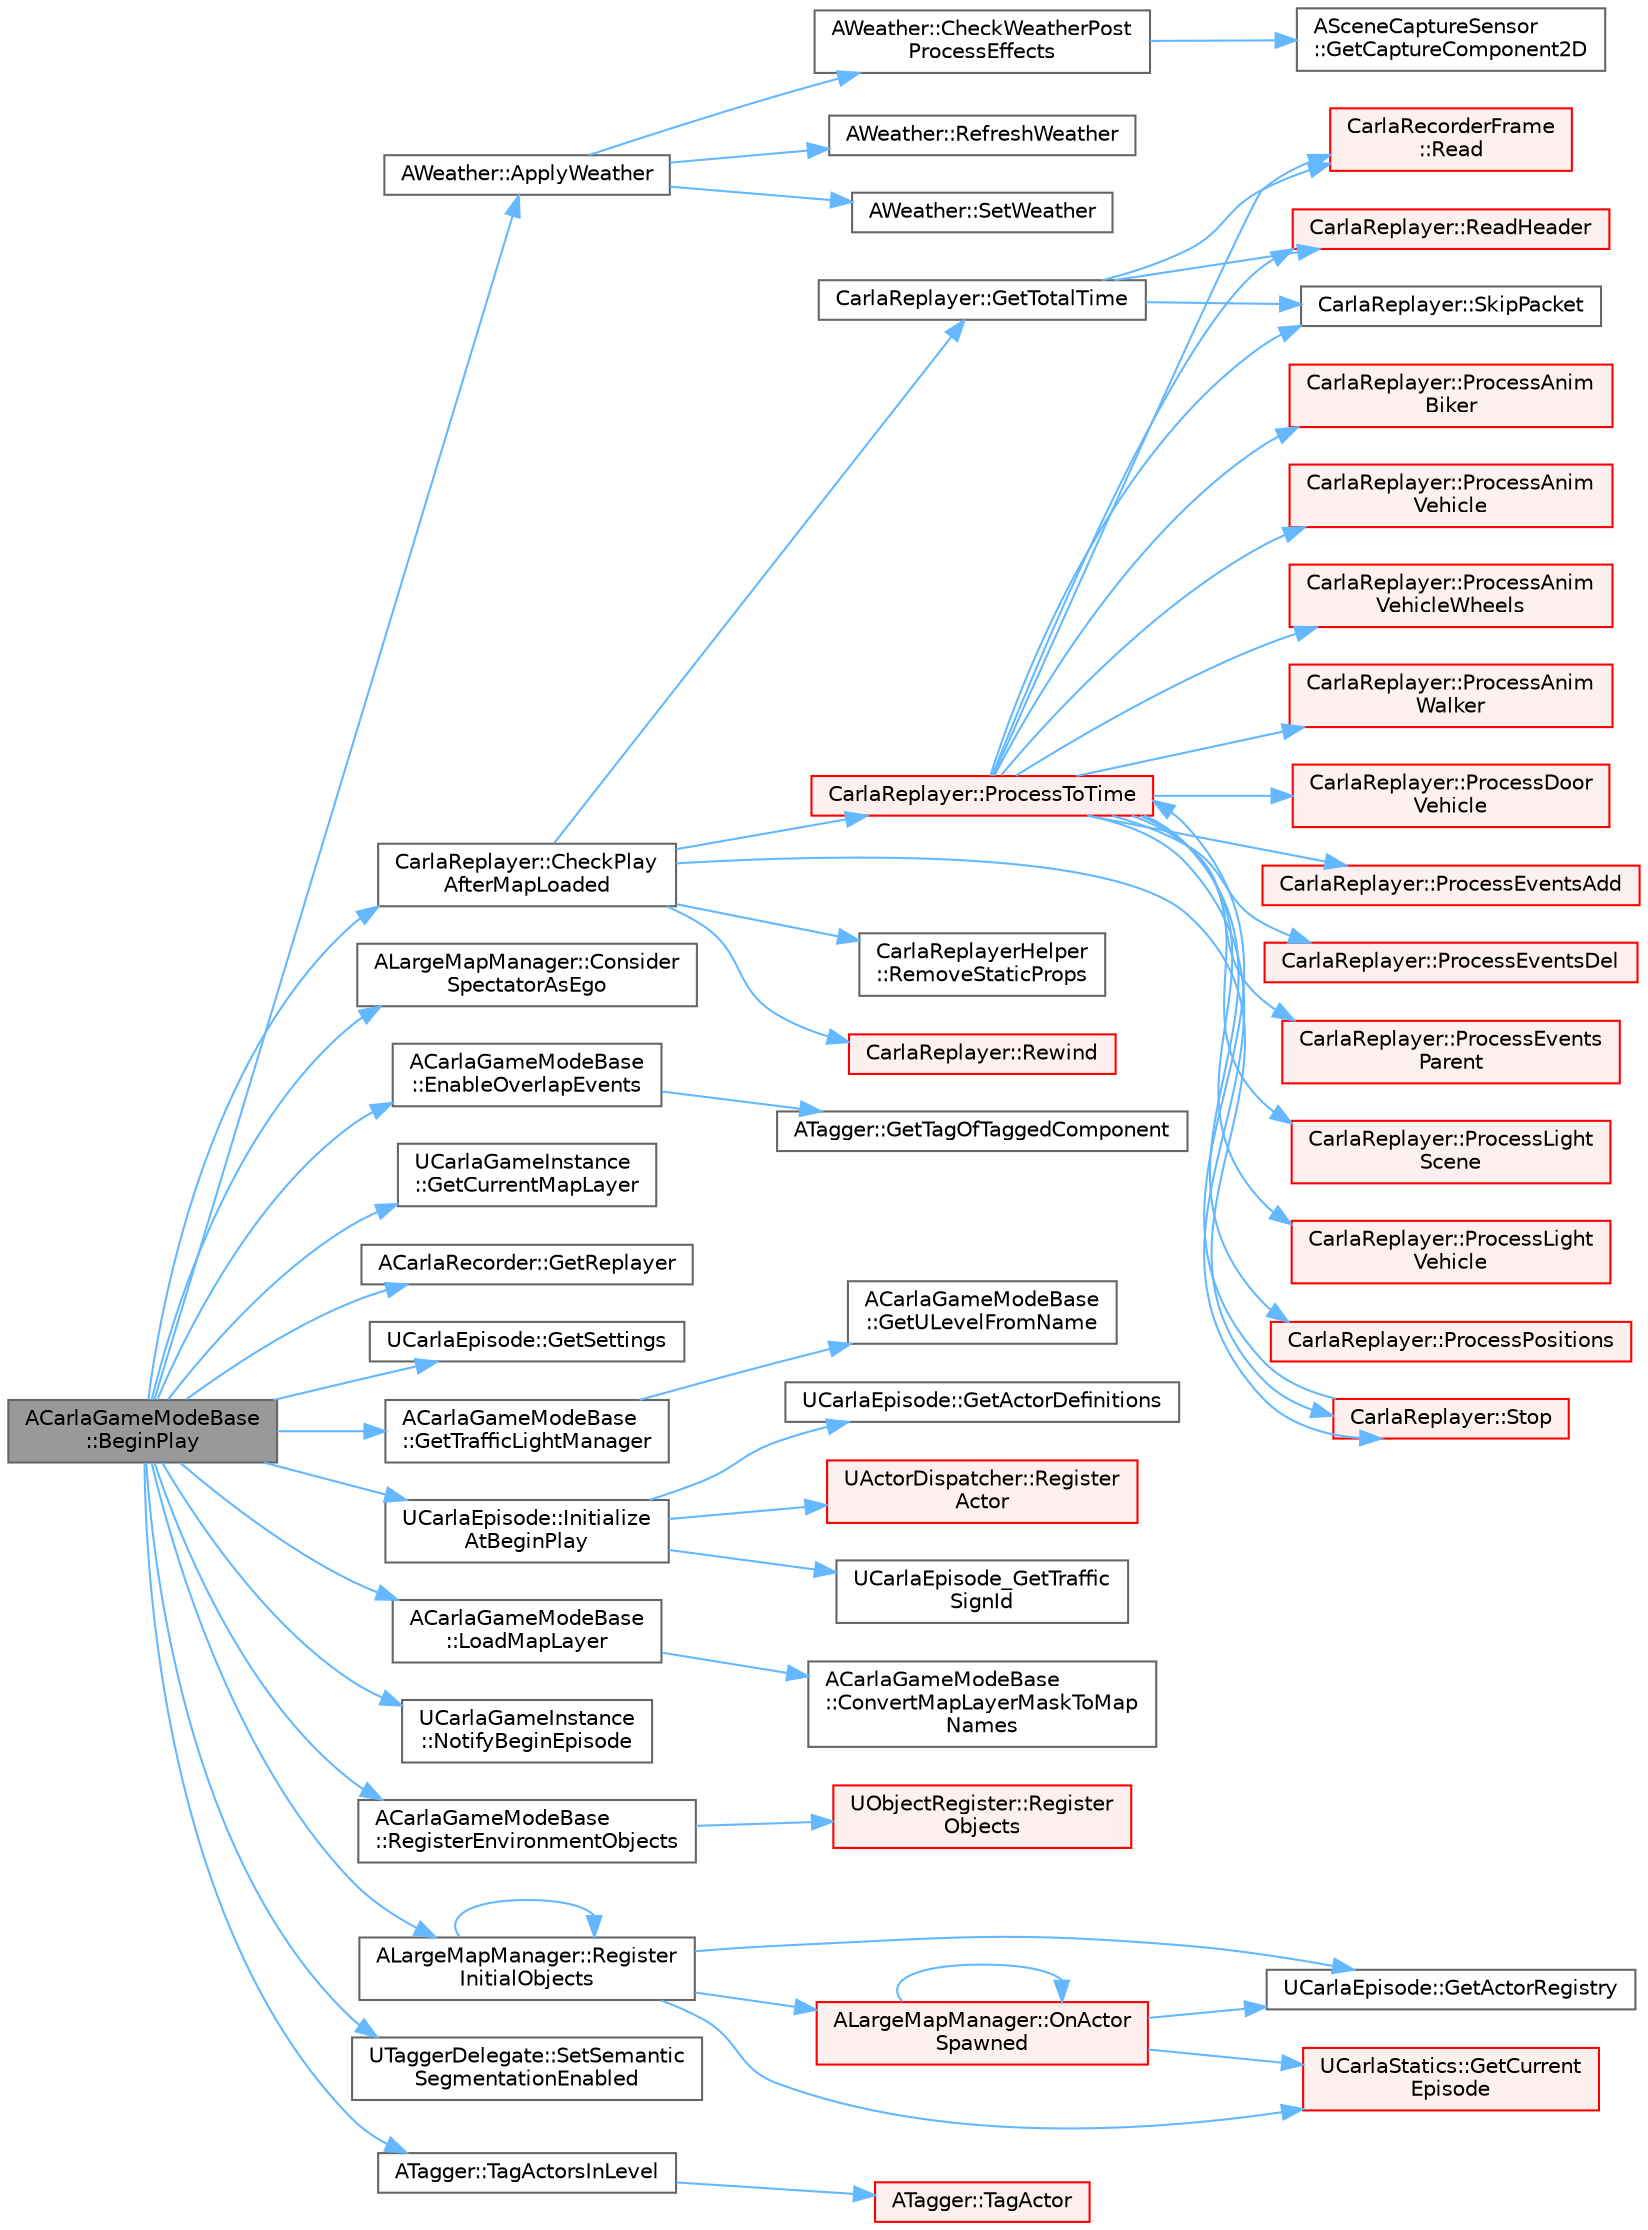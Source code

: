 digraph "ACarlaGameModeBase::BeginPlay"
{
 // INTERACTIVE_SVG=YES
 // LATEX_PDF_SIZE
  bgcolor="transparent";
  edge [fontname=Helvetica,fontsize=10,labelfontname=Helvetica,labelfontsize=10];
  node [fontname=Helvetica,fontsize=10,shape=box,height=0.2,width=0.4];
  rankdir="LR";
  Node1 [id="Node000001",label="ACarlaGameModeBase\l::BeginPlay",height=0.2,width=0.4,color="gray40", fillcolor="grey60", style="filled", fontcolor="black",tooltip=" "];
  Node1 -> Node2 [id="edge1_Node000001_Node000002",color="steelblue1",style="solid",tooltip=" "];
  Node2 [id="Node000002",label="AWeather::ApplyWeather",height=0.2,width=0.4,color="grey40", fillcolor="white", style="filled",URL="$de/d75/classAWeather.html#a68bfc749cd33e48219c3d7839cc8ddee",tooltip="Update the weather parameters and notifies it to the blueprint's event"];
  Node2 -> Node3 [id="edge2_Node000002_Node000003",color="steelblue1",style="solid",tooltip=" "];
  Node3 [id="Node000003",label="AWeather::CheckWeatherPost\lProcessEffects",height=0.2,width=0.4,color="grey40", fillcolor="white", style="filled",URL="$de/d75/classAWeather.html#a924ac29b9a6ab92c8137da8661e2b35a",tooltip=" "];
  Node3 -> Node4 [id="edge3_Node000003_Node000004",color="steelblue1",style="solid",tooltip=" "];
  Node4 [id="Node000004",label="ASceneCaptureSensor\l::GetCaptureComponent2D",height=0.2,width=0.4,color="grey40", fillcolor="white", style="filled",URL="$d4/d60/classASceneCaptureSensor.html#a6abb372aa02dac0b573a671ccc74714d",tooltip=" "];
  Node2 -> Node5 [id="edge4_Node000002_Node000005",color="steelblue1",style="solid",tooltip=" "];
  Node5 [id="Node000005",label="AWeather::RefreshWeather",height=0.2,width=0.4,color="grey40", fillcolor="white", style="filled",URL="$de/d75/classAWeather.html#abfa22fbe6e2940b283a6b186aec0cd60",tooltip=" "];
  Node2 -> Node6 [id="edge5_Node000002_Node000006",color="steelblue1",style="solid",tooltip=" "];
  Node6 [id="Node000006",label="AWeather::SetWeather",height=0.2,width=0.4,color="grey40", fillcolor="white", style="filled",URL="$de/d75/classAWeather.html#a1d5e23c1fd032babebd0a258aa555cdf",tooltip="Update the weather parameters without notifing it to the blueprint's event"];
  Node1 -> Node7 [id="edge6_Node000001_Node000007",color="steelblue1",style="solid",tooltip=" "];
  Node7 [id="Node000007",label="CarlaReplayer::CheckPlay\lAfterMapLoaded",height=0.2,width=0.4,color="grey40", fillcolor="white", style="filled",URL="$dc/dc6/classCarlaReplayer.html#ac70d3dbe1f79ffd25a695ec3bd2485e6",tooltip=" "];
  Node7 -> Node8 [id="edge7_Node000007_Node000008",color="steelblue1",style="solid",tooltip=" "];
  Node8 [id="Node000008",label="CarlaReplayer::GetTotalTime",height=0.2,width=0.4,color="grey40", fillcolor="white", style="filled",URL="$dc/dc6/classCarlaReplayer.html#a324267de6b4818acf1d577d4e62f7a0e",tooltip=" "];
  Node8 -> Node9 [id="edge8_Node000008_Node000009",color="steelblue1",style="solid",tooltip=" "];
  Node9 [id="Node000009",label="CarlaRecorderFrame\l::Read",height=0.2,width=0.4,color="red", fillcolor="#FFF0F0", style="filled",URL="$d9/df8/structCarlaRecorderFrame.html#afd74875fdf10b396fc36c56ae1f89f0d",tooltip=" "];
  Node8 -> Node11 [id="edge9_Node000008_Node000011",color="steelblue1",style="solid",tooltip=" "];
  Node11 [id="Node000011",label="CarlaReplayer::ReadHeader",height=0.2,width=0.4,color="red", fillcolor="#FFF0F0", style="filled",URL="$dc/dc6/classCarlaReplayer.html#a6aff6b42446e61dd5ea2efcd7fa93fb1",tooltip=" "];
  Node8 -> Node12 [id="edge10_Node000008_Node000012",color="steelblue1",style="solid",tooltip=" "];
  Node12 [id="Node000012",label="CarlaReplayer::SkipPacket",height=0.2,width=0.4,color="grey40", fillcolor="white", style="filled",URL="$dc/dc6/classCarlaReplayer.html#a02e158d388f249b418bf4935bfd831b4",tooltip=" "];
  Node7 -> Node13 [id="edge11_Node000007_Node000013",color="steelblue1",style="solid",tooltip=" "];
  Node13 [id="Node000013",label="CarlaReplayer::ProcessToTime",height=0.2,width=0.4,color="red", fillcolor="#FFF0F0", style="filled",URL="$dc/dc6/classCarlaReplayer.html#ae0a5643d88257bdceb9e12d5c33194cb",tooltip=" "];
  Node13 -> Node14 [id="edge12_Node000013_Node000014",color="steelblue1",style="solid",tooltip=" "];
  Node14 [id="Node000014",label="CarlaReplayer::ProcessAnim\lBiker",height=0.2,width=0.4,color="red", fillcolor="#FFF0F0", style="filled",URL="$dc/dc6/classCarlaReplayer.html#ab8f3012d1c7810dedfaaedacd0e1e601",tooltip=" "];
  Node13 -> Node21 [id="edge13_Node000013_Node000021",color="steelblue1",style="solid",tooltip=" "];
  Node21 [id="Node000021",label="CarlaReplayer::ProcessAnim\lVehicle",height=0.2,width=0.4,color="red", fillcolor="#FFF0F0", style="filled",URL="$dc/dc6/classCarlaReplayer.html#a3e7f6d573e365e8286fff2d364508898",tooltip=" "];
  Node13 -> Node24 [id="edge14_Node000013_Node000024",color="steelblue1",style="solid",tooltip=" "];
  Node24 [id="Node000024",label="CarlaReplayer::ProcessAnim\lVehicleWheels",height=0.2,width=0.4,color="red", fillcolor="#FFF0F0", style="filled",URL="$dc/dc6/classCarlaReplayer.html#a36173bcde3a636cea162c3570c66b849",tooltip=" "];
  Node13 -> Node29 [id="edge15_Node000013_Node000029",color="steelblue1",style="solid",tooltip=" "];
  Node29 [id="Node000029",label="CarlaReplayer::ProcessAnim\lWalker",height=0.2,width=0.4,color="red", fillcolor="#FFF0F0", style="filled",URL="$dc/dc6/classCarlaReplayer.html#aaea1d59cb968cbf79045a141601195d5",tooltip=" "];
  Node13 -> Node34 [id="edge16_Node000013_Node000034",color="steelblue1",style="solid",tooltip=" "];
  Node34 [id="Node000034",label="CarlaReplayer::ProcessDoor\lVehicle",height=0.2,width=0.4,color="red", fillcolor="#FFF0F0", style="filled",URL="$dc/dc6/classCarlaReplayer.html#a071af99588aa50267f1dffb275811397",tooltip=" "];
  Node13 -> Node37 [id="edge17_Node000013_Node000037",color="steelblue1",style="solid",tooltip=" "];
  Node37 [id="Node000037",label="CarlaReplayer::ProcessEventsAdd",height=0.2,width=0.4,color="red", fillcolor="#FFF0F0", style="filled",URL="$dc/dc6/classCarlaReplayer.html#a929a7a4c79086339485caba9f6562c8e",tooltip=" "];
  Node13 -> Node134 [id="edge18_Node000013_Node000134",color="steelblue1",style="solid",tooltip=" "];
  Node134 [id="Node000134",label="CarlaReplayer::ProcessEventsDel",height=0.2,width=0.4,color="red", fillcolor="#FFF0F0", style="filled",URL="$dc/dc6/classCarlaReplayer.html#a0281a0aff5b8977886de1709482309f9",tooltip=" "];
  Node13 -> Node137 [id="edge19_Node000013_Node000137",color="steelblue1",style="solid",tooltip=" "];
  Node137 [id="Node000137",label="CarlaReplayer::ProcessEvents\lParent",height=0.2,width=0.4,color="red", fillcolor="#FFF0F0", style="filled",URL="$dc/dc6/classCarlaReplayer.html#a5ed2b19174f18dd9bcd55c289f106719",tooltip=" "];
  Node13 -> Node147 [id="edge20_Node000013_Node000147",color="steelblue1",style="solid",tooltip=" "];
  Node147 [id="Node000147",label="CarlaReplayer::ProcessLight\lScene",height=0.2,width=0.4,color="red", fillcolor="#FFF0F0", style="filled",URL="$dc/dc6/classCarlaReplayer.html#ac49243de822059c6b5560d438882a171",tooltip=" "];
  Node13 -> Node151 [id="edge21_Node000013_Node000151",color="steelblue1",style="solid",tooltip=" "];
  Node151 [id="Node000151",label="CarlaReplayer::ProcessLight\lVehicle",height=0.2,width=0.4,color="red", fillcolor="#FFF0F0", style="filled",URL="$dc/dc6/classCarlaReplayer.html#a2c4b8d27ebb7bbb0b5e9582182868f71",tooltip=" "];
  Node13 -> Node155 [id="edge22_Node000013_Node000155",color="steelblue1",style="solid",tooltip=" "];
  Node155 [id="Node000155",label="CarlaReplayer::ProcessPositions",height=0.2,width=0.4,color="red", fillcolor="#FFF0F0", style="filled",URL="$dc/dc6/classCarlaReplayer.html#a5541e07e46c1aa34571834f7bcceb243",tooltip=" "];
  Node13 -> Node9 [id="edge23_Node000013_Node000009",color="steelblue1",style="solid",tooltip=" "];
  Node13 -> Node11 [id="edge24_Node000013_Node000011",color="steelblue1",style="solid",tooltip=" "];
  Node13 -> Node12 [id="edge25_Node000013_Node000012",color="steelblue1",style="solid",tooltip=" "];
  Node13 -> Node175 [id="edge26_Node000013_Node000175",color="steelblue1",style="solid",tooltip=" "];
  Node175 [id="Node000175",label="CarlaReplayer::Stop",height=0.2,width=0.4,color="red", fillcolor="#FFF0F0", style="filled",URL="$dc/dc6/classCarlaReplayer.html#af627917f2c95135fb11b59af4f65dbf7",tooltip=" "];
  Node175 -> Node13 [id="edge27_Node000175_Node000013",color="steelblue1",style="solid",tooltip=" "];
  Node7 -> Node187 [id="edge28_Node000007_Node000187",color="steelblue1",style="solid",tooltip=" "];
  Node187 [id="Node000187",label="CarlaReplayerHelper\l::RemoveStaticProps",height=0.2,width=0.4,color="grey40", fillcolor="white", style="filled",URL="$d8/d27/classCarlaReplayerHelper.html#a4a7ad587fb26ad98c0ef52370dbcb818",tooltip=" "];
  Node7 -> Node188 [id="edge29_Node000007_Node000188",color="steelblue1",style="solid",tooltip=" "];
  Node188 [id="Node000188",label="CarlaReplayer::Rewind",height=0.2,width=0.4,color="red", fillcolor="#FFF0F0", style="filled",URL="$dc/dc6/classCarlaReplayer.html#a0db4e34019631504494ef277f9a54402",tooltip=" "];
  Node7 -> Node175 [id="edge30_Node000007_Node000175",color="steelblue1",style="solid",tooltip=" "];
  Node1 -> Node190 [id="edge31_Node000001_Node000190",color="steelblue1",style="solid",tooltip=" "];
  Node190 [id="Node000190",label="ALargeMapManager::Consider\lSpectatorAsEgo",height=0.2,width=0.4,color="grey40", fillcolor="white", style="filled",URL="$d9/d4b/classALargeMapManager.html#a3666920dc5d5e9577398a8b9857d8d0c",tooltip=" "];
  Node1 -> Node191 [id="edge32_Node000001_Node000191",color="steelblue1",style="solid",tooltip=" "];
  Node191 [id="Node000191",label="ACarlaGameModeBase\l::EnableOverlapEvents",height=0.2,width=0.4,color="grey40", fillcolor="white", style="filled",URL="$db/de5/classACarlaGameModeBase.html#a7dd10c64eebf82208233f891c7b23062",tooltip=" "];
  Node191 -> Node119 [id="edge33_Node000191_Node000119",color="steelblue1",style="solid",tooltip=" "];
  Node119 [id="Node000119",label="ATagger::GetTagOfTaggedComponent",height=0.2,width=0.4,color="grey40", fillcolor="white", style="filled",URL="$da/d86/classATagger.html#a1fbf1e4054acac5814c5521796a410a2",tooltip="Retrieve the tag of an already tagged component."];
  Node1 -> Node192 [id="edge34_Node000001_Node000192",color="steelblue1",style="solid",tooltip=" "];
  Node192 [id="Node000192",label="UCarlaGameInstance\l::GetCurrentMapLayer",height=0.2,width=0.4,color="grey40", fillcolor="white", style="filled",URL="$da/d55/classUCarlaGameInstance.html#ae289e5d137078a57f554310e5793f39c",tooltip=" "];
  Node1 -> Node193 [id="edge35_Node000001_Node000193",color="steelblue1",style="solid",tooltip=" "];
  Node193 [id="Node000193",label="ACarlaRecorder::GetReplayer",height=0.2,width=0.4,color="grey40", fillcolor="white", style="filled",URL="$dd/db9/classACarlaRecorder.html#a5604bb42ea25170acbe80e7f08e09c09",tooltip=" "];
  Node1 -> Node194 [id="edge36_Node000001_Node000194",color="steelblue1",style="solid",tooltip=" "];
  Node194 [id="Node000194",label="UCarlaEpisode::GetSettings",height=0.2,width=0.4,color="grey40", fillcolor="white", style="filled",URL="$dc/d84/classUCarlaEpisode.html#a960dee146fcbc7c8b38e94a2971d5b32",tooltip=" "];
  Node1 -> Node195 [id="edge37_Node000001_Node000195",color="steelblue1",style="solid",tooltip=" "];
  Node195 [id="Node000195",label="ACarlaGameModeBase\l::GetTrafficLightManager",height=0.2,width=0.4,color="grey40", fillcolor="white", style="filled",URL="$db/de5/classACarlaGameModeBase.html#acea78061bf6cff17ed6adb6b84da73f6",tooltip=" "];
  Node195 -> Node196 [id="edge38_Node000195_Node000196",color="steelblue1",style="solid",tooltip=" "];
  Node196 [id="Node000196",label="ACarlaGameModeBase\l::GetULevelFromName",height=0.2,width=0.4,color="grey40", fillcolor="white", style="filled",URL="$db/de5/classACarlaGameModeBase.html#a968e6a94c33bd32539cb5aa370e66580",tooltip=" "];
  Node1 -> Node197 [id="edge39_Node000001_Node000197",color="steelblue1",style="solid",tooltip=" "];
  Node197 [id="Node000197",label="UCarlaEpisode::Initialize\lAtBeginPlay",height=0.2,width=0.4,color="grey40", fillcolor="white", style="filled",URL="$dc/d84/classUCarlaEpisode.html#aa93ee8963c92ced93541166de457f5ff",tooltip=" "];
  Node197 -> Node198 [id="edge40_Node000197_Node000198",color="steelblue1",style="solid",tooltip=" "];
  Node198 [id="Node000198",label="UCarlaEpisode::GetActorDefinitions",height=0.2,width=0.4,color="grey40", fillcolor="white", style="filled",URL="$dc/d84/classUCarlaEpisode.html#a42e365895f6c37fa2a269f29bdce3d43",tooltip="Return the list of actor definitions that are available to be spawned this episode."];
  Node197 -> Node100 [id="edge41_Node000197_Node000100",color="steelblue1",style="solid",tooltip=" "];
  Node100 [id="Node000100",label="UActorDispatcher::Register\lActor",height=0.2,width=0.4,color="red", fillcolor="#FFF0F0", style="filled",URL="$d7/d90/classUActorDispatcher.html#a709f954e759fc202b64ef129c83ad77c",tooltip="Register an actor that was not created using \"SpawnActor\" function but that should be kept in the reg..."];
  Node197 -> Node199 [id="edge42_Node000197_Node000199",color="steelblue1",style="solid",tooltip=" "];
  Node199 [id="Node000199",label="UCarlaEpisode_GetTraffic\lSignId",height=0.2,width=0.4,color="grey40", fillcolor="white", style="filled",URL="$d6/dd9/CarlaEpisode_8cpp.html#a9626820441bd7303706356f62d414849",tooltip=" "];
  Node1 -> Node200 [id="edge43_Node000001_Node000200",color="steelblue1",style="solid",tooltip=" "];
  Node200 [id="Node000200",label="ACarlaGameModeBase\l::LoadMapLayer",height=0.2,width=0.4,color="grey40", fillcolor="white", style="filled",URL="$db/de5/classACarlaGameModeBase.html#a58186dee417c080ca68541f4d2d0c52b",tooltip=" "];
  Node200 -> Node201 [id="edge44_Node000200_Node000201",color="steelblue1",style="solid",tooltip=" "];
  Node201 [id="Node000201",label="ACarlaGameModeBase\l::ConvertMapLayerMaskToMap\lNames",height=0.2,width=0.4,color="grey40", fillcolor="white", style="filled",URL="$db/de5/classACarlaGameModeBase.html#a9f10298d9ca477ff5c427476a56c8ef5",tooltip=" "];
  Node1 -> Node202 [id="edge45_Node000001_Node000202",color="steelblue1",style="solid",tooltip=" "];
  Node202 [id="Node000202",label="UCarlaGameInstance\l::NotifyBeginEpisode",height=0.2,width=0.4,color="grey40", fillcolor="white", style="filled",URL="$da/d55/classUCarlaGameInstance.html#a8c4a1f58e026f01dc18be09bb7ea6be1",tooltip=" "];
  Node1 -> Node203 [id="edge46_Node000001_Node000203",color="steelblue1",style="solid",tooltip=" "];
  Node203 [id="Node000203",label="ACarlaGameModeBase\l::RegisterEnvironmentObjects",height=0.2,width=0.4,color="grey40", fillcolor="white", style="filled",URL="$db/de5/classACarlaGameModeBase.html#a093ea406d6426ce31c75cda5248362fd",tooltip=" "];
  Node203 -> Node204 [id="edge47_Node000203_Node000204",color="steelblue1",style="solid",tooltip=" "];
  Node204 [id="Node000204",label="UObjectRegister::Register\lObjects",height=0.2,width=0.4,color="red", fillcolor="#FFF0F0", style="filled",URL="$d2/d5b/classUObjectRegister.html#a8e77baf3dffa6dc5919a2ee4d8c9a965",tooltip=" "];
  Node1 -> Node213 [id="edge48_Node000001_Node000213",color="steelblue1",style="solid",tooltip=" "];
  Node213 [id="Node000213",label="ALargeMapManager::Register\lInitialObjects",height=0.2,width=0.4,color="grey40", fillcolor="white", style="filled",URL="$d9/d4b/classALargeMapManager.html#a0cb42207dd6d375bd65bdafe6ae9e9f9",tooltip=" "];
  Node213 -> Node55 [id="edge49_Node000213_Node000055",color="steelblue1",style="solid",tooltip=" "];
  Node55 [id="Node000055",label="UCarlaEpisode::GetActorRegistry",height=0.2,width=0.4,color="grey40", fillcolor="white", style="filled",URL="$dc/d84/classUCarlaEpisode.html#acd82b87ea8d4e7d815922614e6e245ef",tooltip=" "];
  Node213 -> Node64 [id="edge50_Node000213_Node000064",color="steelblue1",style="solid",tooltip=" "];
  Node64 [id="Node000064",label="UCarlaStatics::GetCurrent\lEpisode",height=0.2,width=0.4,color="red", fillcolor="#FFF0F0", style="filled",URL="$d7/d1e/classUCarlaStatics.html#a83f2a341e32413abf1ec85ee740c2036",tooltip=" "];
  Node213 -> Node56 [id="edge51_Node000213_Node000056",color="steelblue1",style="solid",tooltip=" "];
  Node56 [id="Node000056",label="ALargeMapManager::OnActor\lSpawned",height=0.2,width=0.4,color="red", fillcolor="#FFF0F0", style="filled",URL="$d9/d4b/classALargeMapManager.html#a4db8db5e5de04f87f71b1fd36d9b6735",tooltip=" "];
  Node56 -> Node55 [id="edge52_Node000056_Node000055",color="steelblue1",style="solid",tooltip=" "];
  Node56 -> Node64 [id="edge53_Node000056_Node000064",color="steelblue1",style="solid",tooltip=" "];
  Node56 -> Node56 [id="edge54_Node000056_Node000056",color="steelblue1",style="solid",tooltip=" "];
  Node213 -> Node213 [id="edge55_Node000213_Node000213",color="steelblue1",style="solid",tooltip=" "];
  Node1 -> Node214 [id="edge56_Node000001_Node000214",color="steelblue1",style="solid",tooltip=" "];
  Node214 [id="Node000214",label="UTaggerDelegate::SetSemantic\lSegmentationEnabled",height=0.2,width=0.4,color="grey40", fillcolor="white", style="filled",URL="$df/dad/classUTaggerDelegate.html#ac3e1aa979abe68cf61c062e11a57e7ec",tooltip=" "];
  Node1 -> Node215 [id="edge57_Node000001_Node000215",color="steelblue1",style="solid",tooltip=" "];
  Node215 [id="Node000215",label="ATagger::TagActorsInLevel",height=0.2,width=0.4,color="grey40", fillcolor="white", style="filled",URL="$da/d86/classATagger.html#ad1bff091221672f7af2ba6c02fb99f75",tooltip="Set the tag of every actor in level."];
  Node215 -> Node128 [id="edge58_Node000215_Node000128",color="steelblue1",style="solid",tooltip=" "];
  Node128 [id="Node000128",label="ATagger::TagActor",height=0.2,width=0.4,color="red", fillcolor="#FFF0F0", style="filled",URL="$da/d86/classATagger.html#ad0a7c11b5b6a58abecd4a7b5587eeb6a",tooltip="Set the tag of an actor."];
}
